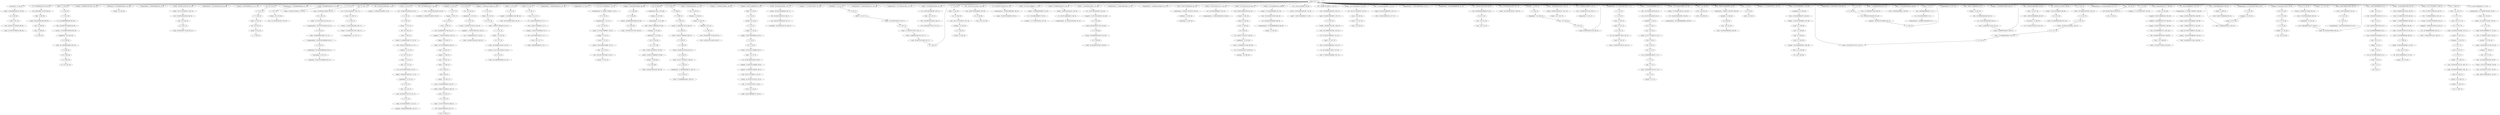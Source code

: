 strict digraph "" {
"('hurray', 1.0, 755, 51)";
"('finish', -8.0, 312, 20)";
"('this', -86.097750043269372, 741, 50)";
"('great', -4.2294196882304167, 595, 40)";
"('achievment', 1.0, 594, 40)";
"('emphatic', -28.699250014423125, 493, 31)";
"('performed', 1.0, 531, 35)";
"('a', 0, 1236, 80)";
"('victory', -90.486046081430004, 901, 60)";
"('of', 7.5405683813627018, 961, 65)";
"('humiliating', 1.0, 218, 15)";
"('win', -6.2842125151442829, 598, 40)";
"('victory', -59.230921316561862, 492, 31)";
"('ashwin', -25.0, 1084, 72)";
"('an', -34.472777613085157, 815, 55)";
"('kudos', -9.0, 829, 56)";
"(';', 0, 351, 22)";
"('performance..hats', 0, 970, 66)";
"('.', 0, 129, 9)";
"('!', 0, 1071, 72)";
"('on', -61.648063991383253, 71, 4)";
"('congrats', -48.966840215097363, 1291, 84)";
"('this', -10.019550008653876, 1336, 89)";
"('performance', -9.2026383088465522, 542, 36)";
"('his', -14.0, 66, 4)";
"('4-0', 0, 135, 9)";
"('.', 0, 831, 56)";
"('what', -31.863137138648355, 314, 20)";
"('have', -15.0, 688, 47)";
"('congratulations', -29.688259064691245, 50, 3)";
"('my', -3.0, 965, 65)";
"('indian', -49.277078764460171, 298, 19)";
"('!', 0, 899, 60)";
"('and', -2.863137138648348, 973, 66)";
"('what', -44.828921423310433, 536, 35)";
"('win', -34.813537528125096, 754, 51)";
"('test', -66.438561897747249, 923, 61)";
"('cricket', -39.82892142331044, 297, 19)";
"('congratulations', -5.6514844544032243, 645, 43)";
"('hisab', 1.0, 355, 22)";
"('what', -70.760489992634618, 1148, 75)";
"('for', -93.248125036057814, 266, 17)";
"('victory', -51.417140125344815, 319, 20)";
"('effort', -14.0, 257, 17)";
"('in', -16.603517745128737, 956, 64)";
"('best', -42.0, 694, 47)";
"('to', -18.54196310386876, 779, 53)";
"(\"'s\", 0, 695, 47)";
"('splendid', 1.0, 945, 63)";
"('test', -49.150849518197802, 1210, 79)";
"('of', -47.810337516834061, 1211, 79)";
"('congrats', -6.4875650806615113, 151, 10)";
"('as', -34.0, 350, 22)";
"('took', 1.0, 1083, 72)";
"('congratulations', -39.302968908806449, 871, 59)";
"('4-0', 0, 839, 56)";
"('all', -63.908275033173183, 99, 5)";
"('cricket', -36.506993328423079, 1274, 83)";
"('virat', 0.0, 1303, 86)";
"('do', 0, 38, 2)";
"('indian', -84.415618146690264, 265, 17)";
"(';', 0, 611, 41)";
"('a', 0, 946, 63)";
"('go', -2.0, 1051, 71)";
"('test', 2.7122876204505495, 306, 20)";
"('best', -16.0, 195, 14)";
"('a', 0, 670, 46)";
"('to', -48.267140966190013, 472, 30)";
"('wat', -20.0, 1237, 80)";
"('claims', 1.0, 132, 9)";
"('year', -35.039100017307753, 74, 4)";
"(';', 0, 205, 15)";
"('match', -26.541209043760986, 752, 51)";
"('for', -0.18947501009618861, 123, 8)";
"('what', -105.33591475173351, 903, 60)";
"('remarkable', -12.0, 255, 17)";
"('to', -38.358748345416259, 138, 9)";
"('for', -36.378950020192377, 454, 29)";
"(';', 0, 1144, 75)";
"('round', -4.0, 203, 15)";
"('things', 1.0, 33, 2)";
"('this', -41.718800023077002, 638, 42)";
"('many', -9.5097750043269365, 1350, 90)";
"('indian', -44.884761341681411, 239, 16)";
"('20', 1.0, 70, 4)";
"('thak', 1.0, 963, 65)";
"('!', 0, 1079, 72)";
"('well', 1.24511249783653, 510, 33)";
"('indian', -40.492443918902651, 470, 30)";
"('last', -10.0, 753, 51)";
"('that', -16.019550008653876, 948, 63)";
"('love', 1.0, 966, 65)";
"('a', 0, 529, 35)";
"('only', -23.944362512259659, 1074, 72)";
"('boys', -27.114287513701971, 260, 17)";
"('win', -101.38196255841368, 738, 50)";
"('complete', 1.0, 676, 47)";
"('remarkable', -3.0, 307, 20)";
"('a', 0, 993, 67)";
"('cngrts', 1.0, 378, 24)";
"('to', -13.587766793481883, 504, 32)";
"(';', 0, 677, 47)";
"('ends', 1.0, 184, 13)";
"('!', 0, 991, 67)";
"('congrats', -14.983420107548682, 310, 20)";
"('11th', 1.0, 65, 4)";
"('what', -62.116633802859894, 321, 20)";
"('this', -25.869175015865437, 978, 66)";
"('congratulations', -29.688259064691245, 507, 32)";
"('performance', -16.603517745128737, 944, 63)";
"('extraordinary', 1.0, 972, 66)";
"('kohli', -32.774437510817343, 614, 41)";
"('undefeated', -7.0, 957, 64)";
"('congratulation', -8.0, 420, 27)";
"('congrats', -36.223057674766608, 295, 19)";
"('!', 0, 1208, 79)";
"('team', 99, 0, -1)";
"('debate', 1.0, 705, 48)";
"('it', -40.0, 213, 15)";
"('a', 0, 371, 23)";
"('congrts', 0.0, 108, 7)";
"('against', -5.9248125036057822, 1306, 86)";
"('india', -81.644164339580271, 223, 15)";
"('is', -32.302968908806456, 832, 56)";
"('innings', -12.094737505048094, 113, 7)";
"('england', 1.3202999942307514, 1305, 86)";
"('excellent', -5.0, 363, 23)";
"('is', -32.302968908806456, 30, 2)";
"(',', 0, 72, 4)";
"('congrats', -82.950260322646045, 898, 60)";
"('india', 59.36243625544919, 964, 65)";
"('for', 20.490224995673064, 951, 64)";
"('...', 0, 315, 20)";
"('indian', -27.315491650566365, 587, 39)";
"('exactly', 1.0, 76, 4)";
"(',', 0, 256, 17)";
"('congratulations', -0.84412953234562238, 513, 33)";
"('a', 0, 182, 13)";
"(\"n't\", 0, 689, 47)";
"('to', 16.137411068839373, 744, 51)";
"('have', -18.0, 818, 55)";
"('the', -51.560707215692148, 490, 31)";
"('wow', -18.0, 935, 62)";
"('win', -15.793987519471223, 160, 11)";
"('2', 0, 746, 51)";
"('to', -28.450355724642506, 294, 19)";
"('terrificccc', 1.0, 654, 44)";
"('";
"('incredible', -39.793987519471223, 268, 17)";
"('up', 0.0, 969, 66)";
"('gaya', 1.0, 353, 22)";
"('of', -16.675452949098382, 1245, 81)";
"('congrats', -23.479275134435852, 1013, 68)";
"(',', 0, 134, 9)";
"('the', -25.513440387547405, 62, 4)";
"('!', 0, 469, 30)";
"('possible.many', 0, 747, 51)";
"('bowling', 1.0, 974, 66)";
"('note', 1.0, 180, 13)";
"('congrats', -57.462695241984534, 798, 54)";
"('is..', 0, 977, 66)";
"('wow', -30.0, 373, 23)";
"('indian', -40.492443918902651, 917, 61)";
"(',', 0, 296, 19)";
"('4-0', 0, 701, 48)";
"('test', -53.472777613085171, 141, 9)";
"(\"''\", 0, 352, 22)";
"('5th', -30.284212515144283, 924, 61)";
"('wicket', -21.0, 1080, 72)";
"('dec', 1.0, 69, 4)";
"('this', -38.548875021634686, 833, 56)";
"('victory', 3.2793282131744448, 305, 20)";
"('cricket', -66.404346182409341, 264, 17)";
"('congrats', -27.727202647879437, 780, 53)";
"('but', -14.0, 32, 2)";
"('what', -44.828921423310433, 982, 66)";
"('congrats', 6.2562174596692444, 1304, 86)";
"('are', -34.472777613085157, 437, 28)";
"('many', -30.189475010096189, 769, 52)";
"('india', 8.0873087663475758, 368, 23)";
"('and', -12.150849518197795, 464, 30)";
"('congrats', -27.727202647879437, 857, 58)";
"('kohli', -17.264662506490403, 465, 30)";
"('a', 0, 1142, 75)";
"('india', -30.369036850478651, 617, 41)";
"('will', 1.0, 209, 15)";
"('played', -15.897352853986259, 1353, 90)";
"('well', -31.01955000865388, 468, 30)";
"('many', -6.9248125036057804, 1349, 90)";
"('bowler', 1.0, 1085, 72)";
"('batsman', 1.0, 1076, 72)";
"('congratulations', -29.688259064691245, 1031, 69)";
"('played', -11.253496664211536, 380, 24)";
"('many', -43.114287513701967, 730, 50)";
"('no.1', 0, 1086, 72)";
"('congratulations', -20.073549220576041, 331, 21)";
"('indian', -14.138539382230086, 193, 14)";
"('performance', -16.603517745128737, 653, 44)";
"('what', -70.760489992634618, 1003, 67)";
"('...', 0, 1145, 75)";
"('to', -33.404552035029383, 589, 39)";
"(\"'s\", 0, 988, 67)";
"('wat', -14.0, 372, 23)";
"('!', 0, 838, 56)";
"('for', 4.9804499913461271, 308, 20)";
"('more', -16.0, 729, 50)";
"('the', -20.303987021918452, 196, 14)";
"('made', -13.575424759098897, 749, 51)";
"('india', -49.597209658891757, 732, 50)";
"('and', -21.438561897747242, 505, 32)";
"('wins', -12.0, 1309, 86)";
"(';', 0, 1149, 75)";
"('.', 0, 872, 59)";
"('win', -68.097750043269386, 1235, 80)";
"('amp', -32.209025018750062, 612, 41)";
"('congrats', 6.2562174596692444, 127, 9)";
"('take', -11.0, 137, 9)";
"('wins', -12.0, 407, 26)";
"('successive', 1.0, 409, 26)";
"('defeat', -28.699250014423125, 217, 15)";
"('whatttaaaa', 1.0, 655, 44)";
"('for', -62.228575027403934, 1234, 80)";
"('india', 40.134263447036084, 309, 20)";
"('a', 0, 596, 40)";
"('to', -28.450355724642506, 767, 52)";
"('total', 1.0, 1341, 89)";
"('jadega', 1.0, 750, 51)";
"('cricket', -16.575424759098901, 777, 53)";
"('congrats', -95.694042862976801, 224, 15)";
"('defeats', -10.0, 683, 47)";
"('it', -7.0, 703, 48)";
"('best', -16.0, 26, 2)";
"('and', -7.5069933284230714, 528, 35)";
"('performance', -64.709234080962929, 620, 41)";
"('captaincy', 1.0, 526, 35)";
"('squad', 1.0, 920, 61)";
"('amazing', -10.0, 960, 64)";
"('!', 0, 1000, 67)";
"('...', 0, 109, 7)";
"('cricket', -36.506993328423079, 238, 16)";
"('and', -2.863137138648348, 501, 32)";
"('.', 0, 525, 35)";
"('a', 0, 836, 56)";
"('..what', 0, 597, 40)";
"('congratulations', -34.49561398674885, 174, 12)";
"('tests', -12.849625007211563, 958, 64)";
"('beauty', -14.0, 873, 59)";
"('as', -14.0, 530, 35)";
"('ho', -42.0, 354, 22)";
"('records', -21.0, 734, 50)";
"('indian', -44.884761341681411, 1275, 83)";
"('test', -18.897352853986263, 408, 26)";
"('congratulations', -24.880904142633639, 1321, 87)";
"('series', -105.02797331369229, 739, 50)";
"('from', -8.0947375050480943, 652, 44)";
"(',', 0, 616, 41)";
"('created', 1.0, 736, 50)";
"('an', -43.760489992634604, 494, 31)";
"('wow', -20.0, 936, 62)";
"('5th', -27.114287513701971, 143, 9)";
"('indian', -9.7462219594513257, 1244, 81)";
"('.', 0, 434, 28)";
"('indian', -14.138539382230086, 1011, 68)";
"('match', -36.506993328423079, 1017, 68)";
"('india', 27.315481574760675, 1310, 86)";
"('final', -2.0, 128, 9)";
"('by', 1.24511249783653, 709, 49)";
"('jadeja', -15.897352853986259, 133, 9)";
"('cricket', -39.82892142331044, 1209, 79)";
"('runs', -4.0, 110, 7)";
"('indian', 12.215365154442479, 950, 64)";
"('match', -39.82892142331044, 997, 67)";
"('a', 0, 902, 60)";
"('a', 0, 998, 67)";
"('indian', -49.277078764460171, 814, 55)";
"('seemed', 1.0, 212, 15)";
"(';', 0, 830, 56)";
"(\"'s\", 0, 439, 28)";
"('a', 0, 1147, 75)";
"('emphatic', -17.604512509375031, 534, 35)";
"('congratulations', -39.302968908806449, 590, 39)";
"('the', -61.979613946950053, 1213, 79)";
"('a', 0, 981, 66)";
"(';', 0, 1077, 72)";
"('any', -7.0, 1339, 89)";
"('win', -39.568425030288566, 370, 23)";
"('it', -13.0, 748, 51)";
"('test', -79.404346182409341, 1125, 74)";
"('indian', -44.884761341681411, 1101, 73)";
"('congratulations', -15.266194298518435, 1183, 77)";
"('way', -3.0, 1053, 71)";
"('be', -18.0, 208, 15)";
"('becomes', 1.0, 919, 61)";
"('congratulations', -39.302968908806449, 282, 18)";
"('congratulations', -24.880904142633639, 16, 1)";
"('congratulations', 8.7705803117695851, 1348, 90)";
"('/', 0, 292, 19)";
"('by', -23.849625007211564, 681, 47)";
"('india', -49.597209658891757, 145, 9)";
"('proud', -30.0, 473, 30)";
"('runs', -26.0, 1072, 72)";
"('far', 1.0, 28, 2)";
"('congrats', -27.727202647879437, 576, 38)";
"('series', -21.438561897747242, 992, 67)";
"('what', -66.438561897747249, 302, 19)";
"(';', 0, 1014, 68)";
"('win', -49.078200034615506, 1047, 70)";
"('what', -53.472777613085171, 999, 67)";
"('jinx', 1.0, 34, 2)";
"('.', 0, 704, 48)";
"('captain', 1.0, 502, 32)";
"('marvel', 1.0, 440, 28)";
"('want', 1.0, 36, 2)";
"('only', -36.624062518028907, 1082, 72)";
"('hearty', 1.0, 591, 39)";
"('comprehensive', 1.0, 1057, 71)";
"('by', -34.604512509375034, 369, 23)";
"('18', -14.434587507932719, 959, 64)";
"('to', -13.587766793481883, 194, 14)";
"('!', 0, 996, 67)";
"('such', 1.0, 680, 47)";
"('!', 0, 512, 33)";
"('congratulations', -15.266194298518435, 1246, 81)";
"('what', -23.219280948873624, 671, 46)";
"('cricket', -36.506993328423079, 1100, 73)";
"('for', -5.3594000115384972, 159, 11)";
"('no.2', 0, 1078, 72)";
"('one', -35.039100017307753, 1081, 72)";
"('good', -8.0, 527, 35)";
"('series', -12.150849518197795, 1056, 71)";
"('high', 1.0, 181, 13)";
"('.', 0, 731, 50)";
"('was', -42.0, 220, 15)";
"('cricket', -23.219280948873624, 586, 39)";
"('won', -52.0, 144, 9)";
"('did', 0, 690, 47)";
"('against', -45.359400011538504, 140, 9)";
"(\"n't\", 0, 37, 2)";
"('what', -49.150849518197802, 318, 20)";
"('performance', -57.308354644680747, 1001, 67)";
"('and', -2.863137138648348, 661, 45)";
"('for', -20.869175015865437, 1205, 79)";
"('!', 0, 1054, 71)";
"('india', 8.0873087663475758, 1015, 68)";
"('in', -35.105716335834195, 63, 4)";
"('scored', 1.0, 1075, 72)";
"('.', 0, 263, 17)";
"('congratulations', 13.577935233827189, 177, 13)";
"('first', -11.0, 1343, 89)";
"('cricket', -26.541209043760986, 1257, 82)";
"('outstanding', 1.0, 621, 41)";
"('all', 2.6601499971153748, 962, 65)";
"('2015-', 0, 68, 4)";
"('the', 0.53382644059735185, 1308, 86)";
"('wow', -16.0, 934, 62)";
"('to', 11.183214758452497, 1052, 71)";
"('a', 0, 105, 6)";
"('the', -9.8850802906605537, 14, 1)";
"('impact', 1.0, 686, 47)";
"('kohli-led', 0, 921, 61)";
"('believable', 1.0, 975, 66)";
"('superb', -5.0, 543, 36)";
"('great', -7.0367746102880204, 711, 49)";
"('victory', -12.34823416925963, 1055, 71)";
"('indian', -27.315491650566365, 61, 4)";
"('india', 1.6779178302098643, 684, 47)";
"('a', 0, 313, 20)";
"('row', 1.0, 954, 64)";
"('record', 1.0, 952, 64)";
"('indian', -31.707809073345132, 1258, 82)";
"('well', -16.679700005769252, 381, 24)";
"('against', -13.094737505048094, 1337, 89)";
"('congratulations', -48.91767875292166, 615, 41)";
"('india', 14.496699702485273, 506, 32)";
"('you', -40.725033674979272, 874, 59)";
"(',', 0, 364, 23)";
"('this', -57.568425030288566, 1215, 79)";
"('good', -6.0, 953, 64)";
"('bow', 1.0, 104, 6)";
"('a', 0, 301, 19)";
"('two', 1.0, 698, 47)";
"('a', 0, 320, 20)";
"('take', -4.0, 106, 6)";
"('batting', 1.0, 971, 66)";
"('day', -32.0, 300, 19)";
"('safe', 1.0, 1340, 89)";
"('all', -29.039100017307753, 197, 14)";
"('victory', -47.510249529736299, 834, 56)";
"('congrats', -27.727202647879437, 1194, 78)";
"('has', -24.0, 737, 50)";
"('from', -8.0947375050480943, 943, 63)";
"('victory', -16.25512476486815, 669, 46)";
"('!', 0, 511, 33)";
"('wicket', -4.0, 130, 9)";
"('india', 20.90609063862297, 116, 7)";
"('any', -14.0, 687, 47)";
"('to', -18.54196310386876, 15, 1)";
"('year', -14.434587507932719, 185, 13)";
"('to', -63.129729897350643, 216, 15)";
"('its', 1.0, 100, 5)";
"('congratulations', 8.7705803117695851, 745, 51)";
"('kudos', -14.0, 1102, 73)";
"('a', 0, 1002, 67)";
"('incredible', -22.359400011538501, 456, 29)";
"('congratulations', -53.725033674979258, 241, 16)";
"('indian', 3.4307303088849572, 1334, 89)";
"('the', -35.932347118805296, 211, 15)";
"('avengers', 1.0, 438, 28)";
"('by', -34.604512509375034, 29, 2)";
"('comeback', 1.0, 64, 4)";
"('congratulations', 3.9632253897119796, 846, 57)";
"('to', -33.404552035029383, 1259, 82)";
"('and', 20.356143810225277, 1302, 86)";
"('great', -40.725033674979272, 258, 17)";
"('ago', 1.0, 73, 4)";
"('great', -40.725033674979272, 1048, 70)";
"('cricket', -49.794705707972525, 142, 9)";
"('15', 1.0, 1073, 72)";
"('a', 0, 679, 47)";
"('this', -38.548875021634686, 31, 2)";
"('india', -11.140864042065544, 637, 42)";
"('never', -17.0, 817, 55)";
"('what', -49.150849518197802, 1019, 68)";
"('.', 0, 179, 13)";
"('terrific', 1.0, 980, 66)";
"('match', -33.185065233535717, 210, 15)";
"('ashwin', -18.0, 691, 47)";
"('india', 33.724872510898379, 1352, 90)";
"('!', 0, 900, 60)";
"('done', -14.679700005769249, 1329, 88)";
"('test', -5.9315685693241775, 1307, 86)";
"('to', -48.267140966190013, 240, 16)";
"('was', -16.0, 366, 23)";
"('more', -6.0, 1338, 89)";
"('win', -44.323312532452036, 455, 29)";
"('no', -34.0, 1344, 89)";
"('75', -4.9248125036057813, 111, 7)";
"('thank', 1.0, 660, 45)";
"('the', -4.6756269250316009, 503, 32)";
"('innings', -25.019550008653873, 1342, 89)";
"('entire', 1.0, 13, 1)";
"('for', -77.738350031730874, 733, 50)";
"('!', 0, 532, 35)";
"('!', 0, 222, 15)";
"('congratulations', 13.577935233827189, 524, 35)";
"('all', -13.189475010096189, 204, 15)";
"('the', 0.53382644059735185, 463, 30)";
"('so', 1.0, 436, 28)";
"('!', 0, 990, 67)";
"('of', -78.945222084569735, 697, 47)";
"('congratulations', -63.339743519094469, 618, 41)";
"('to', -13.587766793481883, 1012, 68)";
"('when', 1.0, 214, 15)";
"('series', -30.726274277296696, 136, 9)";
"('england', -44.548875021634686, 139, 9)";
"('eng', -16.0, 215, 15)";
"('.', 0, 311, 20)";
"('was', -18.0, 947, 63)";
"('for', -57.058650025961612, 491, 31)";
"('to', -63.129729897350643, 35, 2)";
"('the', -20.303987021918452, 27, 2)";
"('seen', -16.0, 816, 55)";
"('kohli', -50.869175015865437, 693, 47)";
"('drawn', 1.0, 207, 15)";
"('win', -96.627075056250192, 267, 17)";
"('test', -105.33591475173351, 740, 50)";
"('congratulation', -6.0, 521, 34)";
"('made', -34.472777613085157, 67, 4)";
"('absolutely', -33.454137516586592, 622, 41)";
"('7', 0, 131, 9)";
"('still', -12.0, 685, 47)";
"('great', -29.495613986748857, 1207, 79)";
"('fake', 1.0, 435, 28)";
"('done', -45.699250014423122, 261, 17)";
"('over', 0.0, 304, 20)";
"('margin..', 0, 678, 47)";
"('win', -30.058650025961626, 1206, 79)";
"('18', -14.434587507932719, 410, 26)";
"('!', 0, 995, 67)";
"('well', -20.26466250649041, 1330, 88)";
"('won', -19.0, 115, 7)";
"(';', 0, 379, 24)";
"('congrats', -74.454405295758875, 565, 37)";
"('what', -31.863137138648355, 994, 67)";
"('indian', -18.530856805008845, 778, 53)";
"('test', -18.897352853986263, 25, 2)";
"('what', -75.082418087521972, 495, 31)";
"('a', 0, 1018, 68)";
"('.', 0, 619, 41)";
"('!', 0, 206, 15)";
"(';', 0, 178, 13)";
"('by', -16.679700005769252, 114, 7)";
"('congrats', -14.983420107548682, 124, 8)";
"('for', -0.18947501009618861, 406, 26)";
"('congratulations', -39.302968908806449, 1260, 82)";
"('to', -3.6793741727081297, 668, 46)";
"('be', -26.0, 471, 30)";
"('a', 0, 955, 64)";
"('!', 0, 259, 17)";
"('victory', -0.62756238243407481, 710, 49)";
"('it', -61.0, 841, 56)";
"(',', 0, 367, 23)";
"('spirit', 1.0, 1212, 79)";
"('too.sir', 0, 751, 51)";
"('indian', -5.3539045366725659, 462, 30)";
"('this', -70.248125036057814, 1127, 74)";
"('and', -72.520979985269207, 692, 47)";
"('congratulations', -87.37651812938249, 1151, 75)";
"('and', -2.863137138648348, 112, 7)";
"('i', 0, 967, 65)";
"('&', 0, 613, 41)";
"('un', 1.0, 976, 66)";
"('a', 0, 219, 15)";
"('over', -40.0, 98, 5)";
"('is', -49.147098441152082, 1214, 79)";
"('victory', -59.230921316561862, 1146, 75)";
"('on', -20.134884567735678, 183, 13)";
"('finish', -12.0, 316, 20)";
"('done', -22.434587507932719, 467, 30)";
"('indian', -84.415618146690264, 1126, 74)";
"('for', -51.888725024519303, 299, 19)";
"('no', -16.0, 706, 48)";
"('.', 0, 575, 38)";
"('to', 16.137411068839373, 1347, 90)";
"('india', -62.415991531167151, 1150, 75)";
"('congrats', 10.50414497311283, 700, 48)";
"('and', -7.5069933284230714, 1351, 90)";
"('/', 0, 293, 19)";
"('match', -29.863137138648355, 979, 66)";
"('well', -23.849625007211564, 1354, 90)";
"('no.1', 0, 1069, 72)";
"('india', 33.724872510898379, 599, 40)";
"('that', -35.039100017307753, 221, 15)";
"('``', 0, 356, 22)";
"('!', 0, 989, 67)";
"('you', -4.2294196882304167, 659, 45)";
"('rampaging', 1.0, 1335, 89)";
"('england', -27.869175015865437, 682, 47)";
"('congratulations', -53.725033674979258, 728, 50)";
"('a', 0, 75, 4)";
"(\"'s\", 0, 840, 56)";
"('to', -48.267140966190013, 727, 50)";
"('spectacular', 1.0, 161, 11)";
"('what', -62.116633802859894, 837, 56)";
"('an', -27.506993328423071, 535, 35)";
"('magnificent', -14.0, 365, 23)";
"('to', -18.54196310386876, 466, 30)";
"('well', -63.28421251514429, 262, 17)";
"('magnificent', -30.0, 835, 56)";
"('a', 0, 317, 20)";
"('india', -75.234773403442574, 696, 47)";
"('done', 0.83007499855768785, 509, 33)";
"('indian', -49.277078764460171, 489, 31)";
"('congrts', -21.0, 1174, 76)";
"('congratulations', -34.49561398674885, 768, 52)";
"('many', -56.039100017307746, 735, 50)";
"('what', -49.150849518197802, 1143, 75)";
"('victory', -31.882687147302221, 533, 35)";
"(\"'s\", 0, 702, 48)";
"('!', 0, 1016, 68)";
"('the', -25.513440387547405, 588, 39)";
"('1st', 1.0, 918, 61)";
"('still', -11.0, 1070, 72)";
"('finish', -8.0, 312, 20)" -> "('a', 0, 313, 20)";
"('great', -4.2294196882304167, 595, 40)" -> "('a', 0, 596, 40)";
"('achievment', 1.0, 594, 40)" -> "('great', -4.2294196882304167, 595, 40)";
"('emphatic', -28.699250014423125, 493, 31)" -> "('an', -43.760489992634604, 494, 31)";
"('performed', 1.0, 531, 35)" -> "('!', 0, 532, 35)";
"('a', 0, 1236, 80)" -> "('wat', -20.0, 1237, 80)";
"('victory', -90.486046081430004, 901, 60)" -> "('a', 0, 902, 60)";
"('of', 7.5405683813627018, 961, 65)" -> "('all', 2.6601499971153748, 962, 65)";
"('humiliating', 1.0, 218, 15)" -> "('a', 0, 219, 15)";
"('win', -6.2842125151442829, 598, 40)" -> "('india', 33.724872510898379, 599, 40)";
"('victory', -59.230921316561862, 492, 31)" -> "('emphatic', -28.699250014423125, 493, 31)";
"('ashwin', -25.0, 1084, 72)" -> "('bowler', 1.0, 1085, 72)";
"('an', -34.472777613085157, 815, 55)" -> "('seen', -16.0, 816, 55)";
"('kudos', -9.0, 829, 56)" -> "(';', 0, 830, 56)";
"(';', 0, 351, 22)" -> "(\"''\", 0, 352, 22)";
"('performance..hats', 0, 970, 66)" -> "('batting', 1.0, 971, 66)";
"('.', 0, 129, 9)" -> "('wicket', -4.0, 130, 9)";
"('!', 0, 1071, 72)" -> "('runs', -26.0, 1072, 72)";
"('on', -61.648063991383253, 71, 4)" -> "(',', 0, 72, 4)";
"('this', -10.019550008653876, 1336, 89)" -> "('against', -13.094737505048094, 1337, 89)";
"('performance', -9.2026383088465522, 542, 36)" -> "('superb', -5.0, 543, 36)";
"('his', -14.0, 66, 4)" -> "('made', -34.472777613085157, 67, 4)";
"('4-0', 0, 135, 9)" -> "('series', -30.726274277296696, 136, 9)";
"('.', 0, 831, 56)" -> "('is', -32.302968908806456, 832, 56)";
"('what', -31.863137138648355, 314, 20)" -> "('...', 0, 315, 20)";
"('have', -15.0, 688, 47)" -> "(\"n't\", 0, 689, 47)";
"('my', -3.0, 965, 65)" -> "('love', 1.0, 966, 65)";
"('indian', -49.277078764460171, 298, 19)" -> "('for', -51.888725024519303, 299, 19)";
"('!', 0, 899, 60)" -> "('!', 0, 900, 60)";
"('and', -2.863137138648348, 973, 66)" -> "('bowling', 1.0, 974, 66)";
"('win', -34.813537528125096, 754, 51)" -> "('hurray', 1.0, 755, 51)";
"('test', -66.438561897747249, 923, 61)" -> "('5th', -30.284212515144283, 924, 61)";
"('cricket', -39.82892142331044, 297, 19)" -> "('indian', -49.277078764460171, 298, 19)";
"('hisab', 1.0, 355, 22)" -> "('``', 0, 356, 22)";
"('what', -70.760489992634618, 1148, 75)" -> "(';', 0, 1149, 75)";
"('for', -93.248125036057814, 266, 17)" -> "('win', -96.627075056250192, 267, 17)";
"('victory', -51.417140125344815, 319, 20)" -> "('a', 0, 320, 20)";
"('effort', -14.0, 257, 17)" -> "('great', -40.725033674979272, 258, 17)";
"('in', -16.603517745128737, 956, 64)" -> "('undefeated', -7.0, 957, 64)";
"('best', -42.0, 694, 47)" -> "(\"'s\", 0, 695, 47)";
"('to', -18.54196310386876, 779, 53)" -> "('congrats', -27.727202647879437, 780, 53)";
"(\"'s\", 0, 695, 47)" -> "('india', -75.234773403442574, 696, 47)";
"('splendid', 1.0, 945, 63)" -> "('a', 0, 946, 63)";
"('test', -49.150849518197802, 1210, 79)" -> "('of', -47.810337516834061, 1211, 79)";
"('of', -47.810337516834061, 1211, 79)" -> "('spirit', 1.0, 1212, 79)";
"('as', -34.0, 350, 22)" -> "(';', 0, 351, 22)";
"('took', 1.0, 1083, 72)" -> "('ashwin', -25.0, 1084, 72)";
"('congratulations', -39.302968908806449, 871, 59)" -> "('.', 0, 872, 59)";
"('4-0', 0, 839, 56)" -> "(\"'s\", 0, 840, 56)";
"('all', -63.908275033173183, 99, 5)" -> "('its', 1.0, 100, 5)";
"('cricket', -36.506993328423079, 1274, 83)" -> "('indian', -44.884761341681411, 1275, 83)";
"('virat', 0.0, 1303, 86)" -> "('congrats', 6.2562174596692444, 1304, 86)";
"('indian', -84.415618146690264, 265, 17)" -> "('for', -93.248125036057814, 266, 17)";
"(';', 0, 611, 41)" -> "('amp', -32.209025018750062, 612, 41)";
"('a', 0, 946, 63)" -> "('was', -18.0, 947, 63)";
"('go', -2.0, 1051, 71)" -> "('to', 11.183214758452497, 1052, 71)";
"('test', 2.7122876204505495, 306, 20)" -> "('remarkable', -3.0, 307, 20)";
"('best', -16.0, 195, 14)" -> "('the', -20.303987021918452, 196, 14)";
"('a', 0, 670, 46)" -> "('what', -23.219280948873624, 671, 46)";
"('to', -48.267140966190013, 472, 30)" -> "('proud', -30.0, 473, 30)";
"('claims', 1.0, 132, 9)" -> "('jadeja', -15.897352853986259, 133, 9)";
"('year', -35.039100017307753, 74, 4)" -> "('a', 0, 75, 4)";
"(';', 0, 205, 15)" -> "('!', 0, 206, 15)";
"('match', -26.541209043760986, 752, 51)" -> "('last', -10.0, 753, 51)";
"('for', -0.18947501009618861, 123, 8)" -> "('congrats', -14.983420107548682, 124, 8)";
"('remarkable', -12.0, 255, 17)" -> "(',', 0, 256, 17)";
"('to', -38.358748345416259, 138, 9)" -> "('england', -44.548875021634686, 139, 9)";
"('for', -36.378950020192377, 454, 29)" -> "('win', -44.323312532452036, 455, 29)";
"(';', 0, 1144, 75)" -> "('...', 0, 1145, 75)";
"('round', -4.0, 203, 15)" -> "('all', -13.189475010096189, 204, 15)";
"('things', 1.0, 33, 2)" -> "('jinx', 1.0, 34, 2)";
"('many', -9.5097750043269365, 1350, 90)" -> "('and', -7.5069933284230714, 1351, 90)";
"('indian', -44.884761341681411, 239, 16)" -> "('to', -48.267140966190013, 240, 16)";
"('20', 1.0, 70, 4)" -> "('on', -61.648063991383253, 71, 4)";
"('thak', 1.0, 963, 65)" -> "('india', 59.36243625544919, 964, 65)";
"('!', 0, 1079, 72)" -> "('wicket', -21.0, 1080, 72)";
"('well', 1.24511249783653, 510, 33)" -> "('!', 0, 511, 33)";
"('indian', -40.492443918902651, 470, 30)" -> "('be', -26.0, 471, 30)";
"('last', -10.0, 753, 51)" -> "('win', -34.813537528125096, 754, 51)";
"('love', 1.0, 966, 65)" -> "('i', 0, 967, 65)";
"('a', 0, 529, 35)" -> "('as', -14.0, 530, 35)";
"('only', -23.944362512259659, 1074, 72)" -> "('scored', 1.0, 1075, 72)";
"('boys', -27.114287513701971, 260, 17)" -> "('done', -45.699250014423122, 261, 17)";
"('win', -101.38196255841368, 738, 50)" -> "('series', -105.02797331369229, 739, 50)";
"('complete', 1.0, 676, 47)" -> "(';', 0, 677, 47)";
"('remarkable', -3.0, 307, 20)" -> "('for', 4.9804499913461271, 308, 20)";
"('a', 0, 993, 67)" -> "('what', -31.863137138648355, 994, 67)";
"('cngrts', 1.0, 378, 24)" -> "(';', 0, 379, 24)";
"('to', -13.587766793481883, 504, 32)" -> "('and', -21.438561897747242, 505, 32)";
"(';', 0, 677, 47)" -> "('margin..', 0, 678, 47)";
"('ends', 1.0, 184, 13)" -> "('year', -14.434587507932719, 185, 13)";
"('!', 0, 991, 67)" -> "('series', -21.438561897747242, 992, 67)";
"('congrats', -14.983420107548682, 310, 20)" -> "('.', 0, 311, 20)";
"('11th', 1.0, 65, 4)" -> "('his', -14.0, 66, 4)";
"('this', -25.869175015865437, 978, 66)" -> "('match', -29.863137138648355, 979, 66)";
"('performance', -16.603517745128737, 944, 63)" -> "('splendid', 1.0, 945, 63)";
"('extraordinary', 1.0, 972, 66)" -> "('and', -2.863137138648348, 973, 66)";
"('kohli', -32.774437510817343, 614, 41)" -> "('congratulations', -48.91767875292166, 615, 41)";
"('undefeated', -7.0, 957, 64)" -> "('tests', -12.849625007211563, 958, 64)";
"('congrats', -36.223057674766608, 295, 19)" -> "(',', 0, 296, 19)";
"('!', 0, 1208, 79)" -> "('cricket', -39.82892142331044, 1209, 79)";
"('team', 99, 0, -1)" -> "('of', 7.5405683813627018, 961, 65)";
"('team', 99, 0, -1)" -> "('/', 0, 292, 19)";
"('team', 99, 0, -1)" -> "('achievment', 1.0, 594, 40)";
"('team', 99, 0, -1)" -> "('test', -79.404346182409341, 1125, 74)";
"('team', 99, 0, -1)" -> "('congrats', -6.4875650806615113, 151, 10)";
"('team', 99, 0, -1)" -> "('to', -28.450355724642506, 767, 52)";
"('team', 99, 0, -1)" -> "('as', -34.0, 350, 22)";
"('team', 99, 0, -1)" -> "('test', -18.897352853986263, 25, 2)";
"('team', 99, 0, -1)" -> "('congrats', -57.462695241984534, 798, 54)";
"('team', 99, 0, -1)" -> "('wow', -16.0, 934, 62)";
"('team', 99, 0, -1)" -> "('congratulations', 13.577935233827189, 524, 35)";
"('team', 99, 0, -1)" -> "('for', -20.869175015865437, 1205, 79)";
"('team', 99, 0, -1)" -> "('indian', -40.492443918902651, 917, 61)";
"('team', 99, 0, -1)" -> "('performance', -9.2026383088465522, 542, 36)";
"('team', 99, 0, -1)" -> "('by', -34.604512509375034, 369, 23)";
"('team', 99, 0, -1)" -> "('done', -14.679700005769249, 1329, 88)";
"('team', 99, 0, -1)" -> "('go', -2.0, 1051, 71)";
"('team', 99, 0, -1)" -> "('congratulations', -29.688259064691245, 50, 3)";
"('team', 99, 0, -1)" -> "('cricket', -66.404346182409341, 264, 17)";
"('team', 99, 0, -1)" -> "('cricket', -26.541209043760986, 1257, 82)";
"('team', 99, 0, -1)" -> "('cricket', -36.506993328423079, 1100, 73)";
"('team', 99, 0, -1)" -> "('for', -5.3594000115384972, 159, 11)";
"('team', 99, 0, -1)" -> "('congrats', -27.727202647879437, 857, 58)";
"('team', 99, 0, -1)" -> "('cricket', -39.82892142331044, 297, 19)";
"('team', 99, 0, -1)" -> "('a', 0, 1142, 75)";
"('team', 99, 0, -1)" -> "('congratulations', -5.6514844544032243, 645, 43)";
"('team', 99, 0, -1)" -> "('congratulation', -6.0, 521, 34)";
"('team', 99, 0, -1)" -> "('up', 0.0, 969, 66)";
"('team', 99, 0, -1)" -> "('congratulations', -29.688259064691245, 1031, 69)";
"('team', 99, 0, -1)" -> "('win', -49.078200034615506, 1047, 70)";
"('team', 99, 0, -1)" -> "('over', 0.0, 304, 20)";
"('team', 99, 0, -1)" -> "('congratulations', -39.302968908806449, 871, 59)";
"('team', 99, 0, -1)" -> "('congratulations', -20.073549220576041, 331, 21)";
"('team', 99, 0, -1)" -> "('indian', -14.138539382230086, 193, 14)";
"('team', 99, 0, -1)" -> "('to', -3.6793741727081297, 668, 46)";
"('team', 99, 0, -1)" -> "(';', 0, 611, 41)";
"('team', 99, 0, -1)" -> "('congrats', -74.454405295758875, 565, 37)";
"('team', 99, 0, -1)" -> "('congratulations', 13.577935233827189, 177, 13)";
"('team', 99, 0, -1)" -> "(\"'s\", 0, 988, 67)";
"('team', 99, 0, -1)" -> "('congrats', -27.727202647879437, 1194, 78)";
"('team', 99, 0, -1)" -> "('and', 20.356143810225277, 1302, 86)";
"('team', 99, 0, -1)" -> "('congrats', 6.2562174596692444, 127, 9)";
"('team', 99, 0, -1)" -> "('india', -11.140864042065544, 637, 42)";
"('team', 99, 0, -1)" -> "('for', -0.18947501009618861, 123, 8)";
"('team', 99, 0, -1)" -> "('for', -0.18947501009618861, 406, 26)";
"('team', 99, 0, -1)" -> "('remarkable', -12.0, 255, 17)";
"('team', 99, 0, -1)" -> "('for', -62.228575027403934, 1234, 80)";
"('team', 99, 0, -1)" -> "('for', -36.378950020192377, 454, 29)";
"('team', 99, 0, -1)" -> "('indian', -27.315491650566365, 61, 4)";
"('team', 99, 0, -1)" -> "('round', -4.0, 203, 15)";
"('team', 99, 0, -1)" -> "('cricket', -16.575424759098901, 777, 53)";
"('team', 99, 0, -1)" -> "('indian', -5.3539045366725659, 462, 30)";
"('team', 99, 0, -1)" -> "('congratulations', -87.37651812938249, 1151, 75)";
"('team', 99, 0, -1)" -> "('a', 0, 529, 35)";
"('team', 99, 0, -1)" -> "('cricket', -36.506993328423079, 238, 16)";
"('team', 99, 0, -1)" -> "('and', -2.863137138648348, 501, 32)";
"('team', 99, 0, -1)" -> "('over', -40.0, 98, 5)";
"('team', 99, 0, -1)" -> "('bow', 1.0, 104, 6)";
"('team', 99, 0, -1)" -> "('congratulations', -34.49561398674885, 174, 12)";
"('team', 99, 0, -1)" -> "('complete', 1.0, 676, 47)";
"('team', 99, 0, -1)" -> "('kudos', -9.0, 829, 56)";
"('team', 99, 0, -1)" -> "('congratulations', -15.266194298518435, 1183, 77)";
"('team', 99, 0, -1)" -> "('cngrts', 1.0, 378, 24)";
"('team', 99, 0, -1)" -> "('.', 0, 575, 38)";
"('team', 99, 0, -1)" -> "('indian', -9.7462219594513257, 1244, 81)";
"('team', 99, 0, -1)" -> "('congrats', -14.983420107548682, 310, 20)";
"('team', 99, 0, -1)" -> "('cricket', -36.506993328423079, 1274, 83)";
"('team', 99, 0, -1)" -> "('congrats', 10.50414497311283, 700, 48)";
"('team', 99, 0, -1)" -> "('from', -8.0947375050480943, 652, 44)";
"('team', 99, 0, -1)" -> "('congratulations', -29.688259064691245, 507, 32)";
"('team', 99, 0, -1)" -> "('no.1', 0, 1069, 72)";
"('team', 99, 0, -1)" -> "('from', -8.0947375050480943, 943, 63)";
"('team', 99, 0, -1)" -> "('indian', 3.4307303088849572, 1334, 89)";
"('team', 99, 0, -1)" -> "('congratulation', -8.0, 420, 27)";
"('team', 99, 0, -1)" -> "('.', 0, 434, 28)";
"('team', 99, 0, -1)" -> "('you', -4.2294196882304167, 659, 45)";
"('team', 99, 0, -1)" -> "('cricket', -23.219280948873624, 586, 39)";
"('team', 99, 0, -1)" -> "('by', 1.24511249783653, 709, 49)";
"('team', 99, 0, -1)" -> "('to', -48.267140966190013, 727, 50)";
"('team', 99, 0, -1)" -> "('indian', -14.138539382230086, 1011, 68)";
"('team', 99, 0, -1)" -> "('indian', 12.215365154442479, 950, 64)";
"('team', 99, 0, -1)" -> "('congrts', 0.0, 108, 7)";
"('team', 99, 0, -1)" -> "('indian', -49.277078764460171, 814, 55)";
"('team', 99, 0, -1)" -> "('congratulations', -39.302968908806449, 282, 18)";
"('team', 99, 0, -1)" -> "('excellent', -5.0, 363, 23)";
"('team', 99, 0, -1)" -> "('congratulations', 3.9632253897119796, 846, 57)";
"('team', 99, 0, -1)" -> "('congrats', -82.950260322646045, 898, 60)";
"('team', 99, 0, -1)" -> "('done', 0.83007499855768785, 509, 33)";
"('team', 99, 0, -1)" -> "('indian', -49.277078764460171, 489, 31)";
"('team', 99, 0, -1)" -> "('congrts', -21.0, 1174, 76)";
"('team', 99, 0, -1)" -> "('to', 16.137411068839373, 1347, 90)";
"('team', 99, 0, -1)" -> "('congrats', -48.966840215097363, 1291, 84)";
"('team', 99, 0, -1)" -> "('to', 16.137411068839373, 744, 51)";
"('team', 99, 0, -1)" -> "('entire', 1.0, 13, 1)";
"('team', 99, 0, -1)" -> "('congratulations', -24.880904142633639, 1321, 87)";
"('debate', 1.0, 705, 48)" -> "('no', -16.0, 706, 48)";
"('it', -40.0, 213, 15)" -> "('when', 1.0, 214, 15)";
"('a', 0, 371, 23)" -> "('wat', -14.0, 372, 23)";
"('congrts', 0.0, 108, 7)" -> "('...', 0, 109, 7)";
"('against', -5.9248125036057822, 1306, 86)" -> "('test', -5.9315685693241775, 1307, 86)";
"('india', -81.644164339580271, 223, 15)" -> "('congrats', -95.694042862976801, 224, 15)";
"('is', -32.302968908806456, 832, 56)" -> "('this', -38.548875021634686, 833, 56)";
"('innings', -12.094737505048094, 113, 7)" -> "('by', -16.679700005769252, 114, 7)";
"('england', 1.3202999942307514, 1305, 86)" -> "('against', -5.9248125036057822, 1306, 86)";
"('excellent', -5.0, 363, 23)" -> "(',', 0, 364, 23)";
"('is', -32.302968908806456, 30, 2)" -> "('this', -38.548875021634686, 31, 2)";
"(',', 0, 72, 4)" -> "('ago', 1.0, 73, 4)";
"('congrats', -82.950260322646045, 898, 60)" -> "('!', 0, 899, 60)";
"('india', 59.36243625544919, 964, 65)" -> "('my', -3.0, 965, 65)";
"('for', 20.490224995673064, 951, 64)" -> "('record', 1.0, 952, 64)";
"('...', 0, 315, 20)" -> "('finish', -12.0, 316, 20)";
"('indian', -27.315491650566365, 587, 39)" -> "('the', -25.513440387547405, 588, 39)";
"(',', 0, 256, 17)" -> "('effort', -14.0, 257, 17)";
"('a', 0, 182, 13)" -> "('on', -20.134884567735678, 183, 13)";
"(\"n't\", 0, 689, 47)" -> "('did', 0, 690, 47)";
"('to', 16.137411068839373, 744, 51)" -> "('congratulations', 8.7705803117695851, 745, 51)";
"('the', -51.560707215692148, 490, 31)" -> "('for', -57.058650025961612, 491, 31)";
"('wow', -18.0, 935, 62)" -> "('wow', -20.0, 936, 62)";
"('win', -15.793987519471223, 160, 11)" -> "('spectacular', 1.0, 161, 11)";
"('2', 0, 746, 51)" -> "('possible.many', 0, 747, 51)";
"('to', -28.450355724642506, 294, 19)" -> "('congrats', -36.223057674766608, 295, 19)";
"('terrificccc', 1.0, 654, 44)" -> "('whatttaaaa', 1.0, 655, 44)";
"(':', 0, 922, 61)" -> "('test', -66.438561897747249, 923, 61)";
"('up', 0.0, 969, 66)" -> "('performance..hats', 0, 970, 66)";
"('gaya', 1.0, 353, 22)" -> "('ho', -42.0, 354, 22)";
"('of', -16.675452949098382, 1245, 81)" -> "('congratulations', -15.266194298518435, 1246, 81)";
"('congrats', -23.479275134435852, 1013, 68)" -> "(';', 0, 1014, 68)";
"(',', 0, 134, 9)" -> "('4-0', 0, 135, 9)";
"('the', -25.513440387547405, 62, 4)" -> "('in', -35.105716335834195, 63, 4)";
"('!', 0, 469, 30)" -> "('indian', -40.492443918902651, 470, 30)";
"('possible.many', 0, 747, 51)" -> "('it', -13.0, 748, 51)";
"('bowling', 1.0, 974, 66)" -> "('believable', 1.0, 975, 66)";
"('note', 1.0, 180, 13)" -> "('high', 1.0, 181, 13)";
"('is..', 0, 977, 66)" -> "('this', -25.869175015865437, 978, 66)";
"('indian', -40.492443918902651, 917, 61)" -> "('1st', 1.0, 918, 61)";
"(',', 0, 296, 19)" -> "('team', 99, 0, -1)";
"('4-0', 0, 701, 48)" -> "(\"'s\", 0, 702, 48)";
"('test', -53.472777613085171, 141, 9)" -> "('cricket', -49.794705707972525, 142, 9)";
"(\"''\", 0, 352, 22)" -> "('gaya', 1.0, 353, 22)";
"('wicket', -21.0, 1080, 72)" -> "('one', -35.039100017307753, 1081, 72)";
"('dec', 1.0, 69, 4)" -> "('20', 1.0, 70, 4)";
"('this', -38.548875021634686, 833, 56)" -> "('victory', -47.510249529736299, 834, 56)";
"('victory', 3.2793282131744448, 305, 20)" -> "('test', 2.7122876204505495, 306, 20)";
"('cricket', -66.404346182409341, 264, 17)" -> "('indian', -84.415618146690264, 265, 17)";
"('but', -14.0, 32, 2)" -> "('things', 1.0, 33, 2)";
"('congrats', 6.2562174596692444, 1304, 86)" -> "('england', 1.3202999942307514, 1305, 86)";
"('are', -34.472777613085157, 437, 28)" -> "('avengers', 1.0, 438, 28)";
"('india', 8.0873087663475758, 368, 23)" -> "('team', 99, 0, -1)";
"('and', -12.150849518197795, 464, 30)" -> "('kohli', -17.264662506490403, 465, 30)";
"('kohli', -17.264662506490403, 465, 30)" -> "('to', -18.54196310386876, 466, 30)";
"('a', 0, 1142, 75)" -> "('what', -49.150849518197802, 1143, 75)";
"('india', -30.369036850478651, 617, 41)" -> "('congratulations', -63.339743519094469, 618, 41)";
"('will', 1.0, 209, 15)" -> "('match', -33.185065233535717, 210, 15)";
"('played', -15.897352853986259, 1353, 90)" -> "('well', -23.849625007211564, 1354, 90)";
"('well', -31.01955000865388, 468, 30)" -> "('!', 0, 469, 30)";
"('many', -6.9248125036057804, 1349, 90)" -> "('many', -9.5097750043269365, 1350, 90)";
"('bowler', 1.0, 1085, 72)" -> "('no.1', 0, 1086, 72)";
"('batsman', 1.0, 1076, 72)" -> "(';', 0, 1077, 72)";
"('played', -11.253496664211536, 380, 24)" -> "('well', -16.679700005769252, 381, 24)";
"('many', -43.114287513701967, 730, 50)" -> "('.', 0, 731, 50)";
"('indian', -14.138539382230086, 193, 14)" -> "('to', -13.587766793481883, 194, 14)";
"('performance', -16.603517745128737, 653, 44)" -> "('terrificccc', 1.0, 654, 44)";
"('...', 0, 1145, 75)" -> "('victory', -59.230921316561862, 1146, 75)";
"('to', -33.404552035029383, 589, 39)" -> "('congratulations', -39.302968908806449, 590, 39)";
"(\"'s\", 0, 988, 67)" -> "('!', 0, 989, 67)";
"('wat', -14.0, 372, 23)" -> "('wow', -30.0, 373, 23)";
"('!', 0, 838, 56)" -> "('4-0', 0, 839, 56)";
"('for', 4.9804499913461271, 308, 20)" -> "('india', 40.134263447036084, 309, 20)";
"('more', -16.0, 729, 50)" -> "('many', -43.114287513701967, 730, 50)";
"('the', -20.303987021918452, 196, 14)" -> "('all', -29.039100017307753, 197, 14)";
"('made', -13.575424759098897, 749, 51)" -> "('jadega', 1.0, 750, 51)";
"('india', -49.597209658891757, 732, 50)" -> "('for', -77.738350031730874, 733, 50)";
"('and', -21.438561897747242, 505, 32)" -> "('india', 14.496699702485273, 506, 32)";
"('wins', -12.0, 1309, 86)" -> "('india', 27.315481574760675, 1310, 86)";
"(';', 0, 1149, 75)" -> "('india', -62.415991531167151, 1150, 75)";
"('.', 0, 872, 59)" -> "('beauty', -14.0, 873, 59)";
"('win', -68.097750043269386, 1235, 80)" -> "('a', 0, 1236, 80)";
"('amp', -32.209025018750062, 612, 41)" -> "('&', 0, 613, 41)";
"('congrats', 6.2562174596692444, 127, 9)" -> "('final', -2.0, 128, 9)";
"('take', -11.0, 137, 9)" -> "('to', -38.358748345416259, 138, 9)";
"('wins', -12.0, 407, 26)" -> "('test', -18.897352853986263, 408, 26)";
"('successive', 1.0, 409, 26)" -> "('18', -14.434587507932719, 410, 26)";
"('defeat', -28.699250014423125, 217, 15)" -> "('humiliating', 1.0, 218, 15)";
"('for', -62.228575027403934, 1234, 80)" -> "('win', -68.097750043269386, 1235, 80)";
"('india', 40.134263447036084, 309, 20)" -> "('team', 99, 0, -1)";
"('a', 0, 596, 40)" -> "('..what', 0, 597, 40)";
"('to', -28.450355724642506, 767, 52)" -> "('congratulations', -34.49561398674885, 768, 52)";
"('total', 1.0, 1341, 89)" -> "('innings', -25.019550008653873, 1342, 89)";
"('jadega', 1.0, 750, 51)" -> "('too.sir', 0, 751, 51)";
"('cricket', -16.575424759098901, 777, 53)" -> "('indian', -18.530856805008845, 778, 53)";
"('defeats', -10.0, 683, 47)" -> "('india', 1.6779178302098643, 684, 47)";
"('it', -7.0, 703, 48)" -> "('.', 0, 704, 48)";
"('best', -16.0, 26, 2)" -> "('the', -20.303987021918452, 27, 2)";
"('and', -7.5069933284230714, 528, 35)" -> "('team', 99, 0, -1)";
"('performance', -64.709234080962929, 620, 41)" -> "('outstanding', 1.0, 621, 41)";
"('captaincy', 1.0, 526, 35)" -> "('good', -8.0, 527, 35)";
"('squad', 1.0, 920, 61)" -> "('kohli-led', 0, 921, 61)";
"('!', 0, 1000, 67)" -> "('performance', -57.308354644680747, 1001, 67)";
"('...', 0, 109, 7)" -> "('runs', -4.0, 110, 7)";
"('cricket', -36.506993328423079, 238, 16)" -> "('indian', -44.884761341681411, 239, 16)";
"('and', -2.863137138648348, 501, 32)" -> "('captain', 1.0, 502, 32)";
"('.', 0, 525, 35)" -> "('captaincy', 1.0, 526, 35)";
"('a', 0, 836, 56)" -> "('what', -62.116633802859894, 837, 56)";
"('..what', 0, 597, 40)" -> "('win', -6.2842125151442829, 598, 40)";
"('tests', -12.849625007211563, 958, 64)" -> "('18', -14.434587507932719, 959, 64)";
"('beauty', -14.0, 873, 59)" -> "('you', -40.725033674979272, 874, 59)";
"('as', -14.0, 530, 35)" -> "('performed', 1.0, 531, 35)";
"('ho', -42.0, 354, 22)" -> "('hisab', 1.0, 355, 22)";
"('records', -21.0, 734, 50)" -> "('many', -56.039100017307746, 735, 50)";
"('test', -18.897352853986263, 408, 26)" -> "('successive', 1.0, 409, 26)";
"('series', -105.02797331369229, 739, 50)" -> "('test', -105.33591475173351, 740, 50)";
"('from', -8.0947375050480943, 652, 44)" -> "('performance', -16.603517745128737, 653, 44)";
"(',', 0, 616, 41)" -> "('india', -30.369036850478651, 617, 41)";
"('created', 1.0, 736, 50)" -> "('has', -24.0, 737, 50)";
"('an', -43.760489992634604, 494, 31)" -> "('what', -75.082418087521972, 495, 31)";
"('5th', -27.114287513701971, 143, 9)" -> "('won', -52.0, 144, 9)";
"('indian', -9.7462219594513257, 1244, 81)" -> "('of', -16.675452949098382, 1245, 81)";
"('.', 0, 434, 28)" -> "('fake', 1.0, 435, 28)";
"('indian', -14.138539382230086, 1011, 68)" -> "('to', -13.587766793481883, 1012, 68)";
"('match', -36.506993328423079, 1017, 68)" -> "('a', 0, 1018, 68)";
"('final', -2.0, 128, 9)" -> "('.', 0, 129, 9)";
"('by', 1.24511249783653, 709, 49)" -> "('victory', -0.62756238243407481, 710, 49)";
"('jadeja', -15.897352853986259, 133, 9)" -> "(',', 0, 134, 9)";
"('cricket', -39.82892142331044, 1209, 79)" -> "('test', -49.150849518197802, 1210, 79)";
"('runs', -4.0, 110, 7)" -> "('75', -4.9248125036057813, 111, 7)";
"('indian', 12.215365154442479, 950, 64)" -> "('for', 20.490224995673064, 951, 64)";
"('match', -39.82892142331044, 997, 67)" -> "('a', 0, 998, 67)";
"('a', 0, 902, 60)" -> "('what', -105.33591475173351, 903, 60)";
"('a', 0, 998, 67)" -> "('what', -53.472777613085171, 999, 67)";
"('indian', -49.277078764460171, 814, 55)" -> "('an', -34.472777613085157, 815, 55)";
"('seemed', 1.0, 212, 15)" -> "('it', -40.0, 213, 15)";
"(';', 0, 830, 56)" -> "('.', 0, 831, 56)";
"(\"'s\", 0, 439, 28)" -> "('marvel', 1.0, 440, 28)";
"('a', 0, 1147, 75)" -> "('what', -70.760489992634618, 1148, 75)";
"('emphatic', -17.604512509375031, 534, 35)" -> "('an', -27.506993328423071, 535, 35)";
"('congratulations', -39.302968908806449, 590, 39)" -> "('hearty', 1.0, 591, 39)";
"('the', -61.979613946950053, 1213, 79)" -> "('is', -49.147098441152082, 1214, 79)";
"('a', 0, 981, 66)" -> "('what', -44.828921423310433, 982, 66)";
"(';', 0, 1077, 72)" -> "('no.2', 0, 1078, 72)";
"('any', -7.0, 1339, 89)" -> "('safe', 1.0, 1340, 89)";
"('win', -39.568425030288566, 370, 23)" -> "('a', 0, 371, 23)";
"('it', -13.0, 748, 51)" -> "('made', -13.575424759098897, 749, 51)";
"('test', -79.404346182409341, 1125, 74)" -> "('indian', -84.415618146690264, 1126, 74)";
"('indian', -44.884761341681411, 1101, 73)" -> "('kudos', -14.0, 1102, 73)";
"('way', -3.0, 1053, 71)" -> "('!', 0, 1054, 71)";
"('be', -18.0, 208, 15)" -> "('will', 1.0, 209, 15)";
"('becomes', 1.0, 919, 61)" -> "('squad', 1.0, 920, 61)";
"('congratulations', 8.7705803117695851, 1348, 90)" -> "('many', -6.9248125036057804, 1349, 90)";
"('/', 0, 292, 19)" -> "('/', 0, 293, 19)";
"('by', -23.849625007211564, 681, 47)" -> "('england', -27.869175015865437, 682, 47)";
"('runs', -26.0, 1072, 72)" -> "('15', 1.0, 1073, 72)";
"('far', 1.0, 28, 2)" -> "('by', -34.604512509375034, 29, 2)";
"('series', -21.438561897747242, 992, 67)" -> "('a', 0, 993, 67)";
"(';', 0, 1014, 68)" -> "('india', 8.0873087663475758, 1015, 68)";
"('win', -49.078200034615506, 1047, 70)" -> "('great', -40.725033674979272, 1048, 70)";
"('what', -53.472777613085171, 999, 67)" -> "('!', 0, 1000, 67)";
"('jinx', 1.0, 34, 2)" -> "('to', -63.129729897350643, 35, 2)";
"('.', 0, 704, 48)" -> "('debate', 1.0, 705, 48)";
"('captain', 1.0, 502, 32)" -> "('the', -4.6756269250316009, 503, 32)";
"('want', 1.0, 36, 2)" -> "(\"n't\", 0, 37, 2)";
"('only', -36.624062518028907, 1082, 72)" -> "('took', 1.0, 1083, 72)";
"('by', -34.604512509375034, 369, 23)" -> "('win', -39.568425030288566, 370, 23)";
"('18', -14.434587507932719, 959, 64)" -> "('amazing', -10.0, 960, 64)";
"('to', -13.587766793481883, 194, 14)" -> "('best', -16.0, 195, 14)";
"('!', 0, 996, 67)" -> "('match', -39.82892142331044, 997, 67)";
"('such', 1.0, 680, 47)" -> "('by', -23.849625007211564, 681, 47)";
"('!', 0, 512, 33)" -> "('congratulations', -0.84412953234562238, 513, 33)";
"('cricket', -36.506993328423079, 1100, 73)" -> "('indian', -44.884761341681411, 1101, 73)";
"('for', -5.3594000115384972, 159, 11)" -> "('win', -15.793987519471223, 160, 11)";
"('no.2', 0, 1078, 72)" -> "('!', 0, 1079, 72)";
"('one', -35.039100017307753, 1081, 72)" -> "('only', -36.624062518028907, 1082, 72)";
"('good', -8.0, 527, 35)" -> "('and', -7.5069933284230714, 528, 35)";
"('series', -12.150849518197795, 1056, 71)" -> "('comprehensive', 1.0, 1057, 71)";
"('high', 1.0, 181, 13)" -> "('a', 0, 182, 13)";
"('.', 0, 731, 50)" -> "('india', -49.597209658891757, 732, 50)";
"('was', -42.0, 220, 15)" -> "('that', -35.039100017307753, 221, 15)";
"('cricket', -23.219280948873624, 586, 39)" -> "('indian', -27.315491650566365, 587, 39)";
"('won', -52.0, 144, 9)" -> "('india', -49.597209658891757, 145, 9)";
"('did', 0, 690, 47)" -> "('ashwin', -18.0, 691, 47)";
"('against', -45.359400011538504, 140, 9)" -> "('test', -53.472777613085171, 141, 9)";
"(\"n't\", 0, 37, 2)" -> "('do', 0, 38, 2)";
"('what', -49.150849518197802, 318, 20)" -> "('victory', -51.417140125344815, 319, 20)";
"('performance', -57.308354644680747, 1001, 67)" -> "('a', 0, 1002, 67)";
"('for', -20.869175015865437, 1205, 79)" -> "('win', -30.058650025961626, 1206, 79)";
"('!', 0, 1054, 71)" -> "('victory', -12.34823416925963, 1055, 71)";
"('india', 8.0873087663475758, 1015, 68)" -> "('!', 0, 1016, 68)";
"('in', -35.105716335834195, 63, 4)" -> "('comeback', 1.0, 64, 4)";
"('scored', 1.0, 1075, 72)" -> "('batsman', 1.0, 1076, 72)";
"('.', 0, 263, 17)" -> "('team', 99, 0, -1)";
"('congratulations', 13.577935233827189, 177, 13)" -> "(';', 0, 178, 13)";
"('first', -11.0, 1343, 89)" -> "('no', -34.0, 1344, 89)";
"('cricket', -26.541209043760986, 1257, 82)" -> "('indian', -31.707809073345132, 1258, 82)";
"('outstanding', 1.0, 621, 41)" -> "('absolutely', -33.454137516586592, 622, 41)";
"('all', 2.6601499971153748, 962, 65)" -> "('thak', 1.0, 963, 65)";
"('2015-', 0, 68, 4)" -> "('dec', 1.0, 69, 4)";
"('the', 0.53382644059735185, 1308, 86)" -> "('wins', -12.0, 1309, 86)";
"('wow', -16.0, 934, 62)" -> "('wow', -18.0, 935, 62)";
"('to', 11.183214758452497, 1052, 71)" -> "('way', -3.0, 1053, 71)";
"('a', 0, 105, 6)" -> "('take', -4.0, 106, 6)";
"('the', -9.8850802906605537, 14, 1)" -> "('to', -18.54196310386876, 15, 1)";
"('impact', 1.0, 686, 47)" -> "('any', -14.0, 687, 47)";
"('kohli-led', 0, 921, 61)" -> "(':', 0, 922, 61)";
"('believable', 1.0, 975, 66)" -> "('un', 1.0, 976, 66)";
"('victory', -12.34823416925963, 1055, 71)" -> "('series', -12.150849518197795, 1056, 71)";
"('indian', -27.315491650566365, 61, 4)" -> "('the', -25.513440387547405, 62, 4)";
"('india', 1.6779178302098643, 684, 47)" -> "('still', -12.0, 685, 47)";
"('a', 0, 313, 20)" -> "('what', -31.863137138648355, 314, 20)";
"('row', 1.0, 954, 64)" -> "('a', 0, 955, 64)";
"('record', 1.0, 952, 64)" -> "('good', -6.0, 953, 64)";
"('indian', -31.707809073345132, 1258, 82)" -> "('to', -33.404552035029383, 1259, 82)";
"('against', -13.094737505048094, 1337, 89)" -> "('more', -6.0, 1338, 89)";
"('congratulations', -48.91767875292166, 615, 41)" -> "(',', 0, 616, 41)";
"('india', 14.496699702485273, 506, 32)" -> "('team', 99, 0, -1)";
"(',', 0, 364, 23)" -> "('magnificent', -14.0, 365, 23)";
"('good', -6.0, 953, 64)" -> "('row', 1.0, 954, 64)";
"('bow', 1.0, 104, 6)" -> "('a', 0, 105, 6)";
"('a', 0, 301, 19)" -> "('what', -66.438561897747249, 302, 19)";
"('a', 0, 320, 20)" -> "('what', -62.116633802859894, 321, 20)";
"('batting', 1.0, 971, 66)" -> "('extraordinary', 1.0, 972, 66)";
"('day', -32.0, 300, 19)" -> "('a', 0, 301, 19)";
"('safe', 1.0, 1340, 89)" -> "('total', 1.0, 1341, 89)";
"('victory', -47.510249529736299, 834, 56)" -> "('magnificent', -30.0, 835, 56)";
"('has', -24.0, 737, 50)" -> "('win', -101.38196255841368, 738, 50)";
"('from', -8.0947375050480943, 943, 63)" -> "('performance', -16.603517745128737, 944, 63)";
"('victory', -16.25512476486815, 669, 46)" -> "('a', 0, 670, 46)";
"('!', 0, 511, 33)" -> "('!', 0, 512, 33)";
"('wicket', -4.0, 130, 9)" -> "('7', 0, 131, 9)";
"('any', -14.0, 687, 47)" -> "('have', -15.0, 688, 47)";
"('to', -18.54196310386876, 15, 1)" -> "('congratulations', -24.880904142633639, 16, 1)";
"('to', -63.129729897350643, 216, 15)" -> "('defeat', -28.699250014423125, 217, 15)";
"('congratulations', 8.7705803117695851, 745, 51)" -> "('2', 0, 746, 51)";
"('a', 0, 1002, 67)" -> "('what', -70.760489992634618, 1003, 67)";
"('indian', 3.4307303088849572, 1334, 89)" -> "('rampaging', 1.0, 1335, 89)";
"('the', -35.932347118805296, 211, 15)" -> "('seemed', 1.0, 212, 15)";
"('avengers', 1.0, 438, 28)" -> "(\"'s\", 0, 439, 28)";
"('by', -34.604512509375034, 29, 2)" -> "('is', -32.302968908806456, 30, 2)";
"('comeback', 1.0, 64, 4)" -> "('11th', 1.0, 65, 4)";
"('to', -33.404552035029383, 1259, 82)" -> "('congratulations', -39.302968908806449, 1260, 82)";
"('and', 20.356143810225277, 1302, 86)" -> "('virat', 0.0, 1303, 86)";
"('great', -40.725033674979272, 258, 17)" -> "('!', 0, 259, 17)";
"('ago', 1.0, 73, 4)" -> "('year', -35.039100017307753, 74, 4)";
"('cricket', -49.794705707972525, 142, 9)" -> "('5th', -27.114287513701971, 143, 9)";
"('15', 1.0, 1073, 72)" -> "('only', -23.944362512259659, 1074, 72)";
"('a', 0, 679, 47)" -> "('such', 1.0, 680, 47)";
"('this', -38.548875021634686, 31, 2)" -> "('but', -14.0, 32, 2)";
"('india', -11.140864042065544, 637, 42)" -> "('this', -41.718800023077002, 638, 42)";
"('never', -17.0, 817, 55)" -> "('have', -18.0, 818, 55)";
"('.', 0, 179, 13)" -> "('note', 1.0, 180, 13)";
"('terrific', 1.0, 980, 66)" -> "('a', 0, 981, 66)";
"('match', -33.185065233535717, 210, 15)" -> "('the', -35.932347118805296, 211, 15)";
"('ashwin', -18.0, 691, 47)" -> "('and', -72.520979985269207, 692, 47)";
"('india', 33.724872510898379, 1352, 90)" -> "('played', -15.897352853986259, 1353, 90)";
"('!', 0, 900, 60)" -> "('victory', -90.486046081430004, 901, 60)";
"('done', -14.679700005769249, 1329, 88)" -> "('well', -20.26466250649041, 1330, 88)";
"('test', -5.9315685693241775, 1307, 86)" -> "('the', 0.53382644059735185, 1308, 86)";
"('to', -48.267140966190013, 240, 16)" -> "('congratulations', -53.725033674979258, 241, 16)";
"('was', -16.0, 366, 23)" -> "(',', 0, 367, 23)";
"('more', -6.0, 1338, 89)" -> "('any', -7.0, 1339, 89)";
"('win', -44.323312532452036, 455, 29)" -> "('incredible', -22.359400011538501, 456, 29)";
"('75', -4.9248125036057813, 111, 7)" -> "('and', -2.863137138648348, 112, 7)";
"('thank', 1.0, 660, 45)" -> "('and', -2.863137138648348, 661, 45)";
"('the', -4.6756269250316009, 503, 32)" -> "('to', -13.587766793481883, 504, 32)";
"('innings', -25.019550008653873, 1342, 89)" -> "('first', -11.0, 1343, 89)";
"('entire', 1.0, 13, 1)" -> "('the', -9.8850802906605537, 14, 1)";
"('for', -77.738350031730874, 733, 50)" -> "('records', -21.0, 734, 50)";
"('!', 0, 532, 35)" -> "('victory', -31.882687147302221, 533, 35)";
"('!', 0, 222, 15)" -> "('india', -81.644164339580271, 223, 15)";
"('congratulations', 13.577935233827189, 524, 35)" -> "('.', 0, 525, 35)";
"('all', -13.189475010096189, 204, 15)" -> "(';', 0, 205, 15)";
"('the', 0.53382644059735185, 463, 30)" -> "('and', -12.150849518197795, 464, 30)";
"('so', 1.0, 436, 28)" -> "('are', -34.472777613085157, 437, 28)";
"('!', 0, 990, 67)" -> "('!', 0, 991, 67)";
"('of', -78.945222084569735, 697, 47)" -> "('two', 1.0, 698, 47)";
"('congratulations', -63.339743519094469, 618, 41)" -> "('.', 0, 619, 41)";
"('to', -13.587766793481883, 1012, 68)" -> "('congrats', -23.479275134435852, 1013, 68)";
"('when', 1.0, 214, 15)" -> "('eng', -16.0, 215, 15)";
"('series', -30.726274277296696, 136, 9)" -> "('take', -11.0, 137, 9)";
"('england', -44.548875021634686, 139, 9)" -> "('against', -45.359400011538504, 140, 9)";
"('eng', -16.0, 215, 15)" -> "('to', -63.129729897350643, 216, 15)";
"('.', 0, 311, 20)" -> "('finish', -8.0, 312, 20)";
"('was', -18.0, 947, 63)" -> "('that', -16.019550008653876, 948, 63)";
"('for', -57.058650025961612, 491, 31)" -> "('victory', -59.230921316561862, 492, 31)";
"('to', -63.129729897350643, 35, 2)" -> "('want', 1.0, 36, 2)";
"('the', -20.303987021918452, 27, 2)" -> "('far', 1.0, 28, 2)";
"('seen', -16.0, 816, 55)" -> "('never', -17.0, 817, 55)";
"('kohli', -50.869175015865437, 693, 47)" -> "('best', -42.0, 694, 47)";
"('drawn', 1.0, 207, 15)" -> "('be', -18.0, 208, 15)";
"('win', -96.627075056250192, 267, 17)" -> "('incredible', -39.793987519471223, 268, 17)";
"('test', -105.33591475173351, 740, 50)" -> "('this', -86.097750043269372, 741, 50)";
"('made', -34.472777613085157, 67, 4)" -> "('2015-', 0, 68, 4)";
"('7', 0, 131, 9)" -> "('claims', 1.0, 132, 9)";
"('still', -12.0, 685, 47)" -> "('impact', 1.0, 686, 47)";
"('great', -29.495613986748857, 1207, 79)" -> "('!', 0, 1208, 79)";
"('fake', 1.0, 435, 28)" -> "('so', 1.0, 436, 28)";
"('done', -45.699250014423122, 261, 17)" -> "('well', -63.28421251514429, 262, 17)";
"('over', 0.0, 304, 20)" -> "('victory', 3.2793282131744448, 305, 20)";
"('margin..', 0, 678, 47)" -> "('a', 0, 679, 47)";
"('win', -30.058650025961626, 1206, 79)" -> "('great', -29.495613986748857, 1207, 79)";
"('!', 0, 995, 67)" -> "('!', 0, 996, 67)";
"('won', -19.0, 115, 7)" -> "('india', 20.90609063862297, 116, 7)";
"(';', 0, 379, 24)" -> "('played', -11.253496664211536, 380, 24)";
"('what', -31.863137138648355, 994, 67)" -> "('!', 0, 995, 67)";
"('indian', -18.530856805008845, 778, 53)" -> "('to', -18.54196310386876, 779, 53)";
"('test', -18.897352853986263, 25, 2)" -> "('best', -16.0, 26, 2)";
"('a', 0, 1018, 68)" -> "('what', -49.150849518197802, 1019, 68)";
"('.', 0, 619, 41)" -> "('performance', -64.709234080962929, 620, 41)";
"('!', 0, 206, 15)" -> "('drawn', 1.0, 207, 15)";
"(';', 0, 178, 13)" -> "('.', 0, 179, 13)";
"('by', -16.679700005769252, 114, 7)" -> "('won', -19.0, 115, 7)";
"('for', -0.18947501009618861, 406, 26)" -> "('wins', -12.0, 407, 26)";
"('to', -3.6793741727081297, 668, 46)" -> "('victory', -16.25512476486815, 669, 46)";
"('be', -26.0, 471, 30)" -> "('to', -48.267140966190013, 472, 30)";
"('a', 0, 955, 64)" -> "('in', -16.603517745128737, 956, 64)";
"('!', 0, 259, 17)" -> "('boys', -27.114287513701971, 260, 17)";
"('victory', -0.62756238243407481, 710, 49)" -> "('great', -7.0367746102880204, 711, 49)";
"(',', 0, 367, 23)" -> "('india', 8.0873087663475758, 368, 23)";
"('spirit', 1.0, 1212, 79)" -> "('the', -61.979613946950053, 1213, 79)";
"('too.sir', 0, 751, 51)" -> "('match', -26.541209043760986, 752, 51)";
"('indian', -5.3539045366725659, 462, 30)" -> "('the', 0.53382644059735185, 463, 30)";
"('and', -72.520979985269207, 692, 47)" -> "('kohli', -50.869175015865437, 693, 47)";
"('and', -2.863137138648348, 112, 7)" -> "('innings', -12.094737505048094, 113, 7)";
"('&', 0, 613, 41)" -> "('kohli', -32.774437510817343, 614, 41)";
"('un', 1.0, 976, 66)" -> "('is..', 0, 977, 66)";
"('a', 0, 219, 15)" -> "('was', -42.0, 220, 15)";
"('over', -40.0, 98, 5)" -> "('all', -63.908275033173183, 99, 5)";
"('is', -49.147098441152082, 1214, 79)" -> "('this', -57.568425030288566, 1215, 79)";
"('victory', -59.230921316561862, 1146, 75)" -> "('a', 0, 1147, 75)";
"('on', -20.134884567735678, 183, 13)" -> "('ends', 1.0, 184, 13)";
"('finish', -12.0, 316, 20)" -> "('a', 0, 317, 20)";
"('done', -22.434587507932719, 467, 30)" -> "('well', -31.01955000865388, 468, 30)";
"('indian', -84.415618146690264, 1126, 74)" -> "('this', -70.248125036057814, 1127, 74)";
"('for', -51.888725024519303, 299, 19)" -> "('day', -32.0, 300, 19)";
"('.', 0, 575, 38)" -> "('congrats', -27.727202647879437, 576, 38)";
"('to', 16.137411068839373, 1347, 90)" -> "('congratulations', 8.7705803117695851, 1348, 90)";
"('india', -62.415991531167151, 1150, 75)" -> "('team', 99, 0, -1)";
"('congrats', 10.50414497311283, 700, 48)" -> "('4-0', 0, 701, 48)";
"('and', -7.5069933284230714, 1351, 90)" -> "('india', 33.724872510898379, 1352, 90)";
"('/', 0, 293, 19)" -> "('to', -28.450355724642506, 294, 19)";
"('match', -29.863137138648355, 979, 66)" -> "('terrific', 1.0, 980, 66)";
"('no.1', 0, 1069, 72)" -> "('still', -11.0, 1070, 72)";
"('that', -35.039100017307753, 221, 15)" -> "('!', 0, 222, 15)";
"('!', 0, 989, 67)" -> "('!', 0, 990, 67)";
"('you', -4.2294196882304167, 659, 45)" -> "('thank', 1.0, 660, 45)";
"('rampaging', 1.0, 1335, 89)" -> "('this', -10.019550008653876, 1336, 89)";
"('england', -27.869175015865437, 682, 47)" -> "('defeats', -10.0, 683, 47)";
"('congratulations', -53.725033674979258, 728, 50)" -> "('more', -16.0, 729, 50)";
"('a', 0, 75, 4)" -> "('exactly', 1.0, 76, 4)";
"(\"'s\", 0, 840, 56)" -> "('it', -61.0, 841, 56)";
"('to', -48.267140966190013, 727, 50)" -> "('congratulations', -53.725033674979258, 728, 50)";
"('what', -62.116633802859894, 837, 56)" -> "('!', 0, 838, 56)";
"('an', -27.506993328423071, 535, 35)" -> "('what', -44.828921423310433, 536, 35)";
"('magnificent', -14.0, 365, 23)" -> "('was', -16.0, 366, 23)";
"('to', -18.54196310386876, 466, 30)" -> "('done', -22.434587507932719, 467, 30)";
"('well', -63.28421251514429, 262, 17)" -> "('.', 0, 263, 17)";
"('magnificent', -30.0, 835, 56)" -> "('a', 0, 836, 56)";
"('a', 0, 317, 20)" -> "('what', -49.150849518197802, 318, 20)";
"('india', -75.234773403442574, 696, 47)" -> "('of', -78.945222084569735, 697, 47)";
"('done', 0.83007499855768785, 509, 33)" -> "('well', 1.24511249783653, 510, 33)";
"('indian', -49.277078764460171, 489, 31)" -> "('the', -51.560707215692148, 490, 31)";
"('congratulations', -34.49561398674885, 768, 52)" -> "('many', -30.189475010096189, 769, 52)";
"('many', -56.039100017307746, 735, 50)" -> "('created', 1.0, 736, 50)";
"('what', -49.150849518197802, 1143, 75)" -> "(';', 0, 1144, 75)";
"('victory', -31.882687147302221, 533, 35)" -> "('emphatic', -17.604512509375031, 534, 35)";
"(\"'s\", 0, 702, 48)" -> "('it', -7.0, 703, 48)";
"('!', 0, 1016, 68)" -> "('match', -36.506993328423079, 1017, 68)";
"('the', -25.513440387547405, 588, 39)" -> "('to', -33.404552035029383, 589, 39)";
"('1st', 1.0, 918, 61)" -> "('becomes', 1.0, 919, 61)";
"('still', -11.0, 1070, 72)" -> "('!', 0, 1071, 72)";
}
